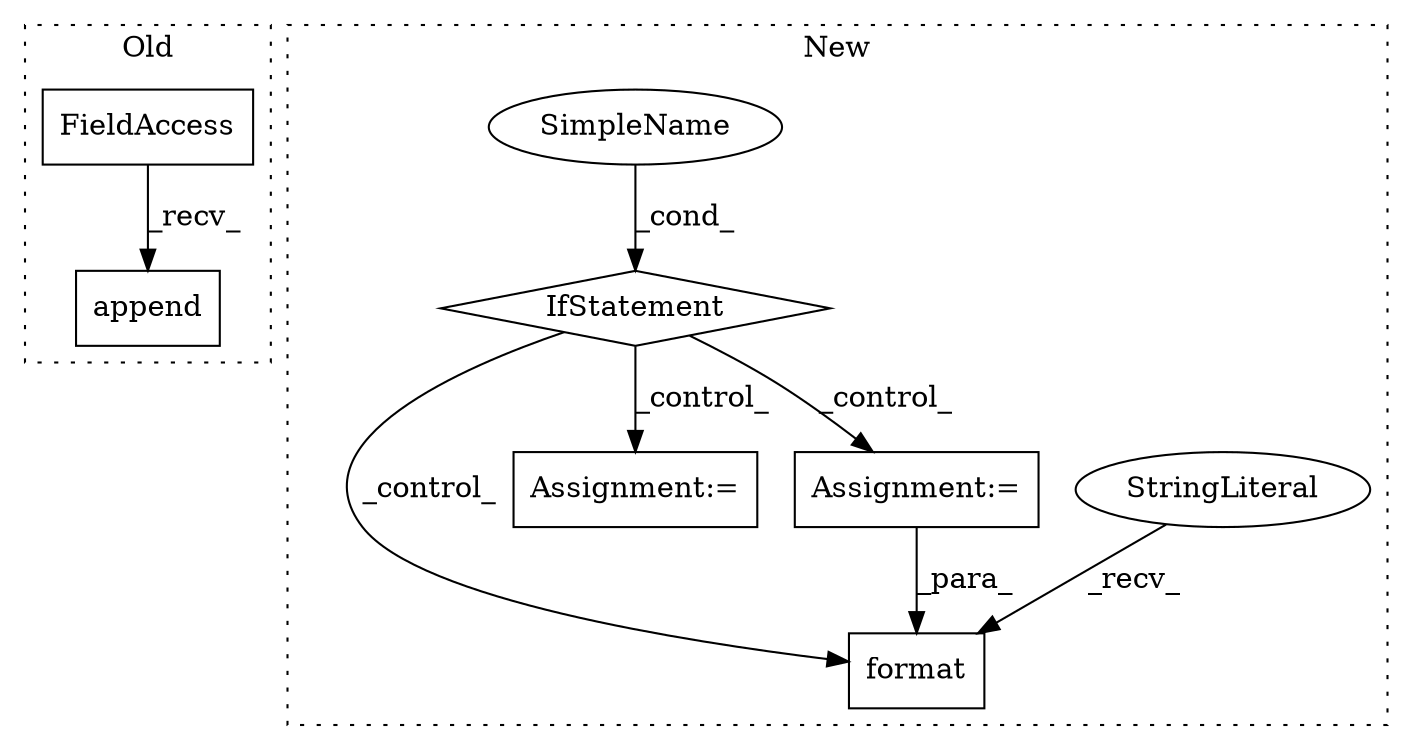 digraph G {
subgraph cluster0 {
1 [label="append" a="32" s="304,329" l="7,1" shape="box"];
6 [label="FieldAccess" a="22" s="295" l="8" shape="box"];
label = "Old";
style="dotted";
}
subgraph cluster1 {
2 [label="format" a="32" s="3674,3690" l="7,1" shape="box"];
3 [label="StringLiteral" a="45" s="3657" l="16" shape="ellipse"];
4 [label="IfStatement" a="25" s="2807,2833" l="4,2" shape="diamond"];
5 [label="SimpleName" a="42" s="" l="" shape="ellipse"];
7 [label="Assignment:=" a="7" s="2979,3063" l="61,2" shape="box"];
8 [label="Assignment:=" a="7" s="3224" l="1" shape="box"];
label = "New";
style="dotted";
}
3 -> 2 [label="_recv_"];
4 -> 2 [label="_control_"];
4 -> 7 [label="_control_"];
4 -> 8 [label="_control_"];
5 -> 4 [label="_cond_"];
6 -> 1 [label="_recv_"];
8 -> 2 [label="_para_"];
}